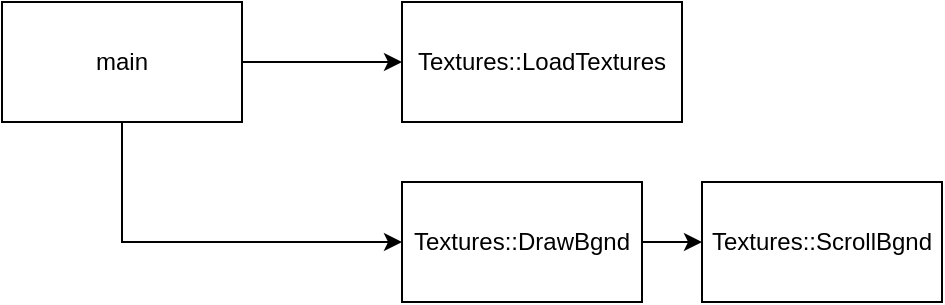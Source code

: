 <mxfile version="24.9.1">
  <diagram name="Page-1" id="LFkEv8b2jlYjQTG9AU8Y">
    <mxGraphModel dx="683" dy="372" grid="1" gridSize="10" guides="1" tooltips="1" connect="1" arrows="1" fold="1" page="1" pageScale="1" pageWidth="827" pageHeight="1169" math="0" shadow="0">
      <root>
        <mxCell id="0" />
        <mxCell id="1" parent="0" />
        <mxCell id="5sohz4p_SbKFYcrGxyCf-7" value="" style="edgeStyle=orthogonalEdgeStyle;rounded=0;orthogonalLoop=1;jettySize=auto;html=1;" edge="1" parent="1" source="5sohz4p_SbKFYcrGxyCf-3" target="5sohz4p_SbKFYcrGxyCf-6">
          <mxGeometry relative="1" as="geometry" />
        </mxCell>
        <mxCell id="5sohz4p_SbKFYcrGxyCf-16" style="edgeStyle=orthogonalEdgeStyle;rounded=0;orthogonalLoop=1;jettySize=auto;html=1;entryX=0;entryY=0.5;entryDx=0;entryDy=0;" edge="1" parent="1" source="5sohz4p_SbKFYcrGxyCf-3" target="5sohz4p_SbKFYcrGxyCf-15">
          <mxGeometry relative="1" as="geometry">
            <Array as="points">
              <mxPoint x="100" y="160" />
            </Array>
          </mxGeometry>
        </mxCell>
        <mxCell id="5sohz4p_SbKFYcrGxyCf-3" value="main" style="rounded=0;whiteSpace=wrap;html=1;" vertex="1" parent="1">
          <mxGeometry x="40" y="40" width="120" height="60" as="geometry" />
        </mxCell>
        <mxCell id="5sohz4p_SbKFYcrGxyCf-6" value="Textures::LoadTextures" style="rounded=0;whiteSpace=wrap;html=1;" vertex="1" parent="1">
          <mxGeometry x="240" y="40" width="140" height="60" as="geometry" />
        </mxCell>
        <mxCell id="5sohz4p_SbKFYcrGxyCf-17" style="edgeStyle=orthogonalEdgeStyle;rounded=0;orthogonalLoop=1;jettySize=auto;html=1;" edge="1" parent="1" source="5sohz4p_SbKFYcrGxyCf-15" target="5sohz4p_SbKFYcrGxyCf-18">
          <mxGeometry relative="1" as="geometry">
            <mxPoint x="390" y="160" as="targetPoint" />
          </mxGeometry>
        </mxCell>
        <mxCell id="5sohz4p_SbKFYcrGxyCf-15" value="Textures::DrawBgnd" style="rounded=0;whiteSpace=wrap;html=1;" vertex="1" parent="1">
          <mxGeometry x="240" y="130" width="120" height="60" as="geometry" />
        </mxCell>
        <mxCell id="5sohz4p_SbKFYcrGxyCf-18" value="Textures::ScrollBgnd" style="rounded=0;whiteSpace=wrap;html=1;" vertex="1" parent="1">
          <mxGeometry x="390" y="130" width="120" height="60" as="geometry" />
        </mxCell>
      </root>
    </mxGraphModel>
  </diagram>
</mxfile>
